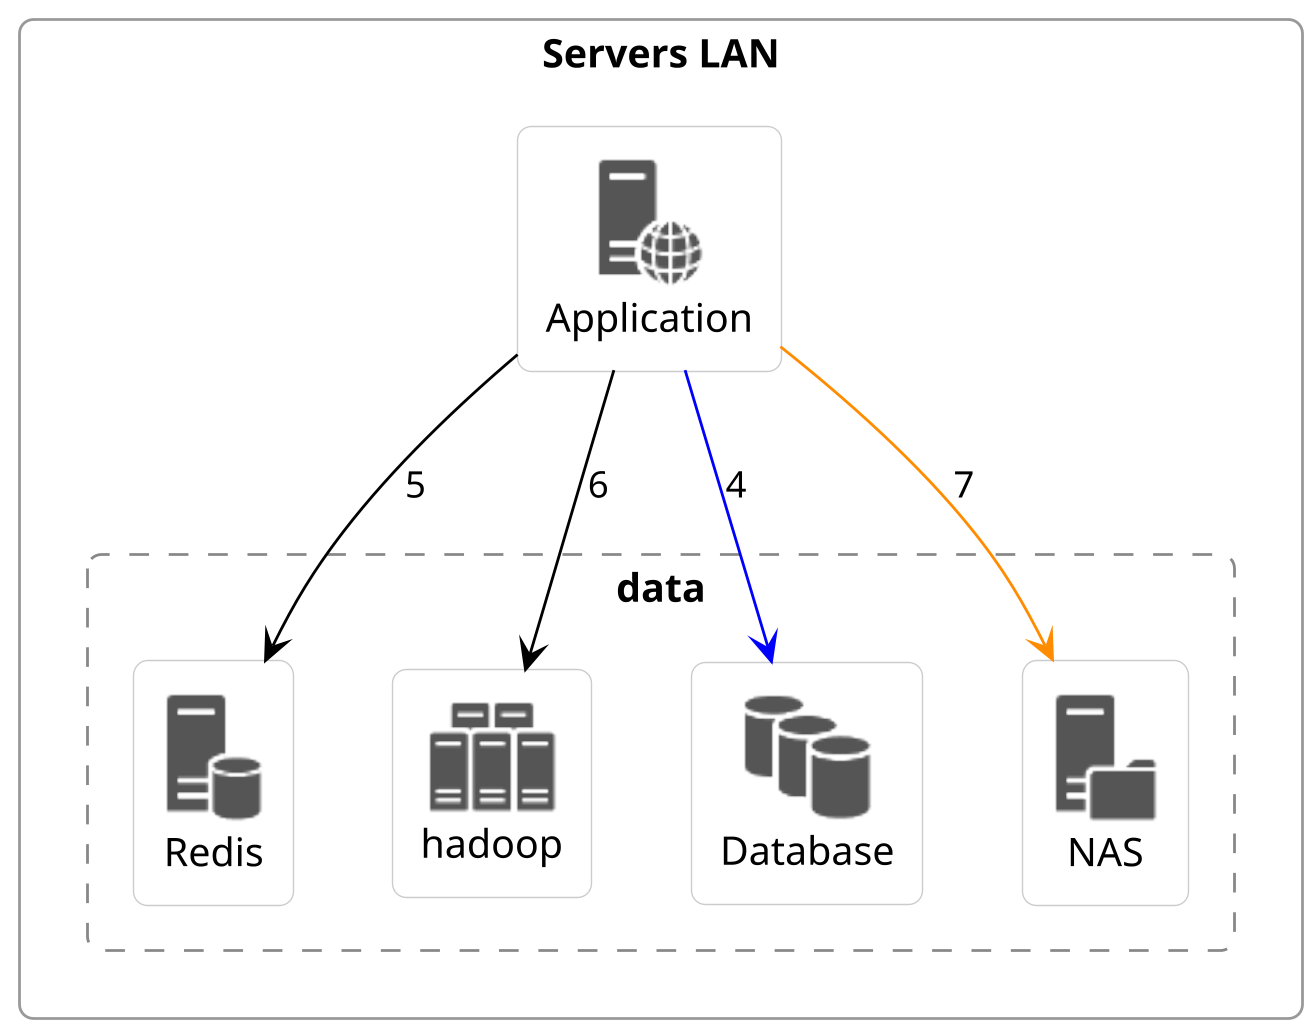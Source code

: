 @startuml
scale 0.9
skinparam defaultFontName Calibri
!include <office/Concepts/firewall>
!include <office/Servers/server_generic>
!include <office/Servers/server_farm>
!include <office/Servers/cluster_server>
!include <cloudinsight/docker>
!include <office/Servers/reverse_proxy>
!include <office/Users/users>
!include <office/Clouds/cloud>
!include <office/Servers/database_server>
!include <office/Concepts/globe_internet>
!include <office/Databases/database_availability_group>
!include <office/Servers/web_server>
!include <office/Users/administrator>
!include <office/Servers/file_server>

hide stereotype

skinparam {
    ArrowColor<< https >> Red
    ArrowColor<< http >> Green
    ArrowColor<< ssh >> Purple
    ArrowColor<< nfs >> DarkOrange
    ArrowColor<< jdbc >> Blue
    ArrowColor<< flow >> Black
    DefaultTextAlignment center
    BackgroundColor White
'   shadowing false
    RoundCorner 10
    RoundCorner<< flat >> 50
    dpi 300
}

skinparam rectangle {
    BackgroundColor transparent
    BorderColor #cccccc

    'GROUPE
    BorderColor<< groupe >> #888888
    shadowing<< groupe >> false
    BorderStyle<< groupe >> dashed
    BorderTickness<< groupe >> 10

    ' ~bug
    TextAlignment<< groupe >> left

    ' DMZ
    BorderColor<< dmz >> #999999

    'FLAT
    BorderColor<< flat >> transparent
    shadowing<< flat >> false

    'FW
    BorderColor<< fw >> chocolate
}

rectangle "Servers LAN"  << dmz >>  as lan {
    rectangle "<$web_server>\nApplication" as App
    rectangle "data" << groupe >> as data {
        rectangle "<$database_server>\nRedis"  as redis
        rectangle "<$server_farm>\nhadoop"  as hpc
        rectangle "<$database_availability_group>\nDatabase"  as db
        rectangle "<$file_server>\nNAS"  as nas
    }
}



'user flow'

'app flows'
App --> db << jdbc >> : 4
App --> hpc << flow >> : 6
App --> redis << flow >> : 5
App --> nas << nfs >>  : 7


@enduml